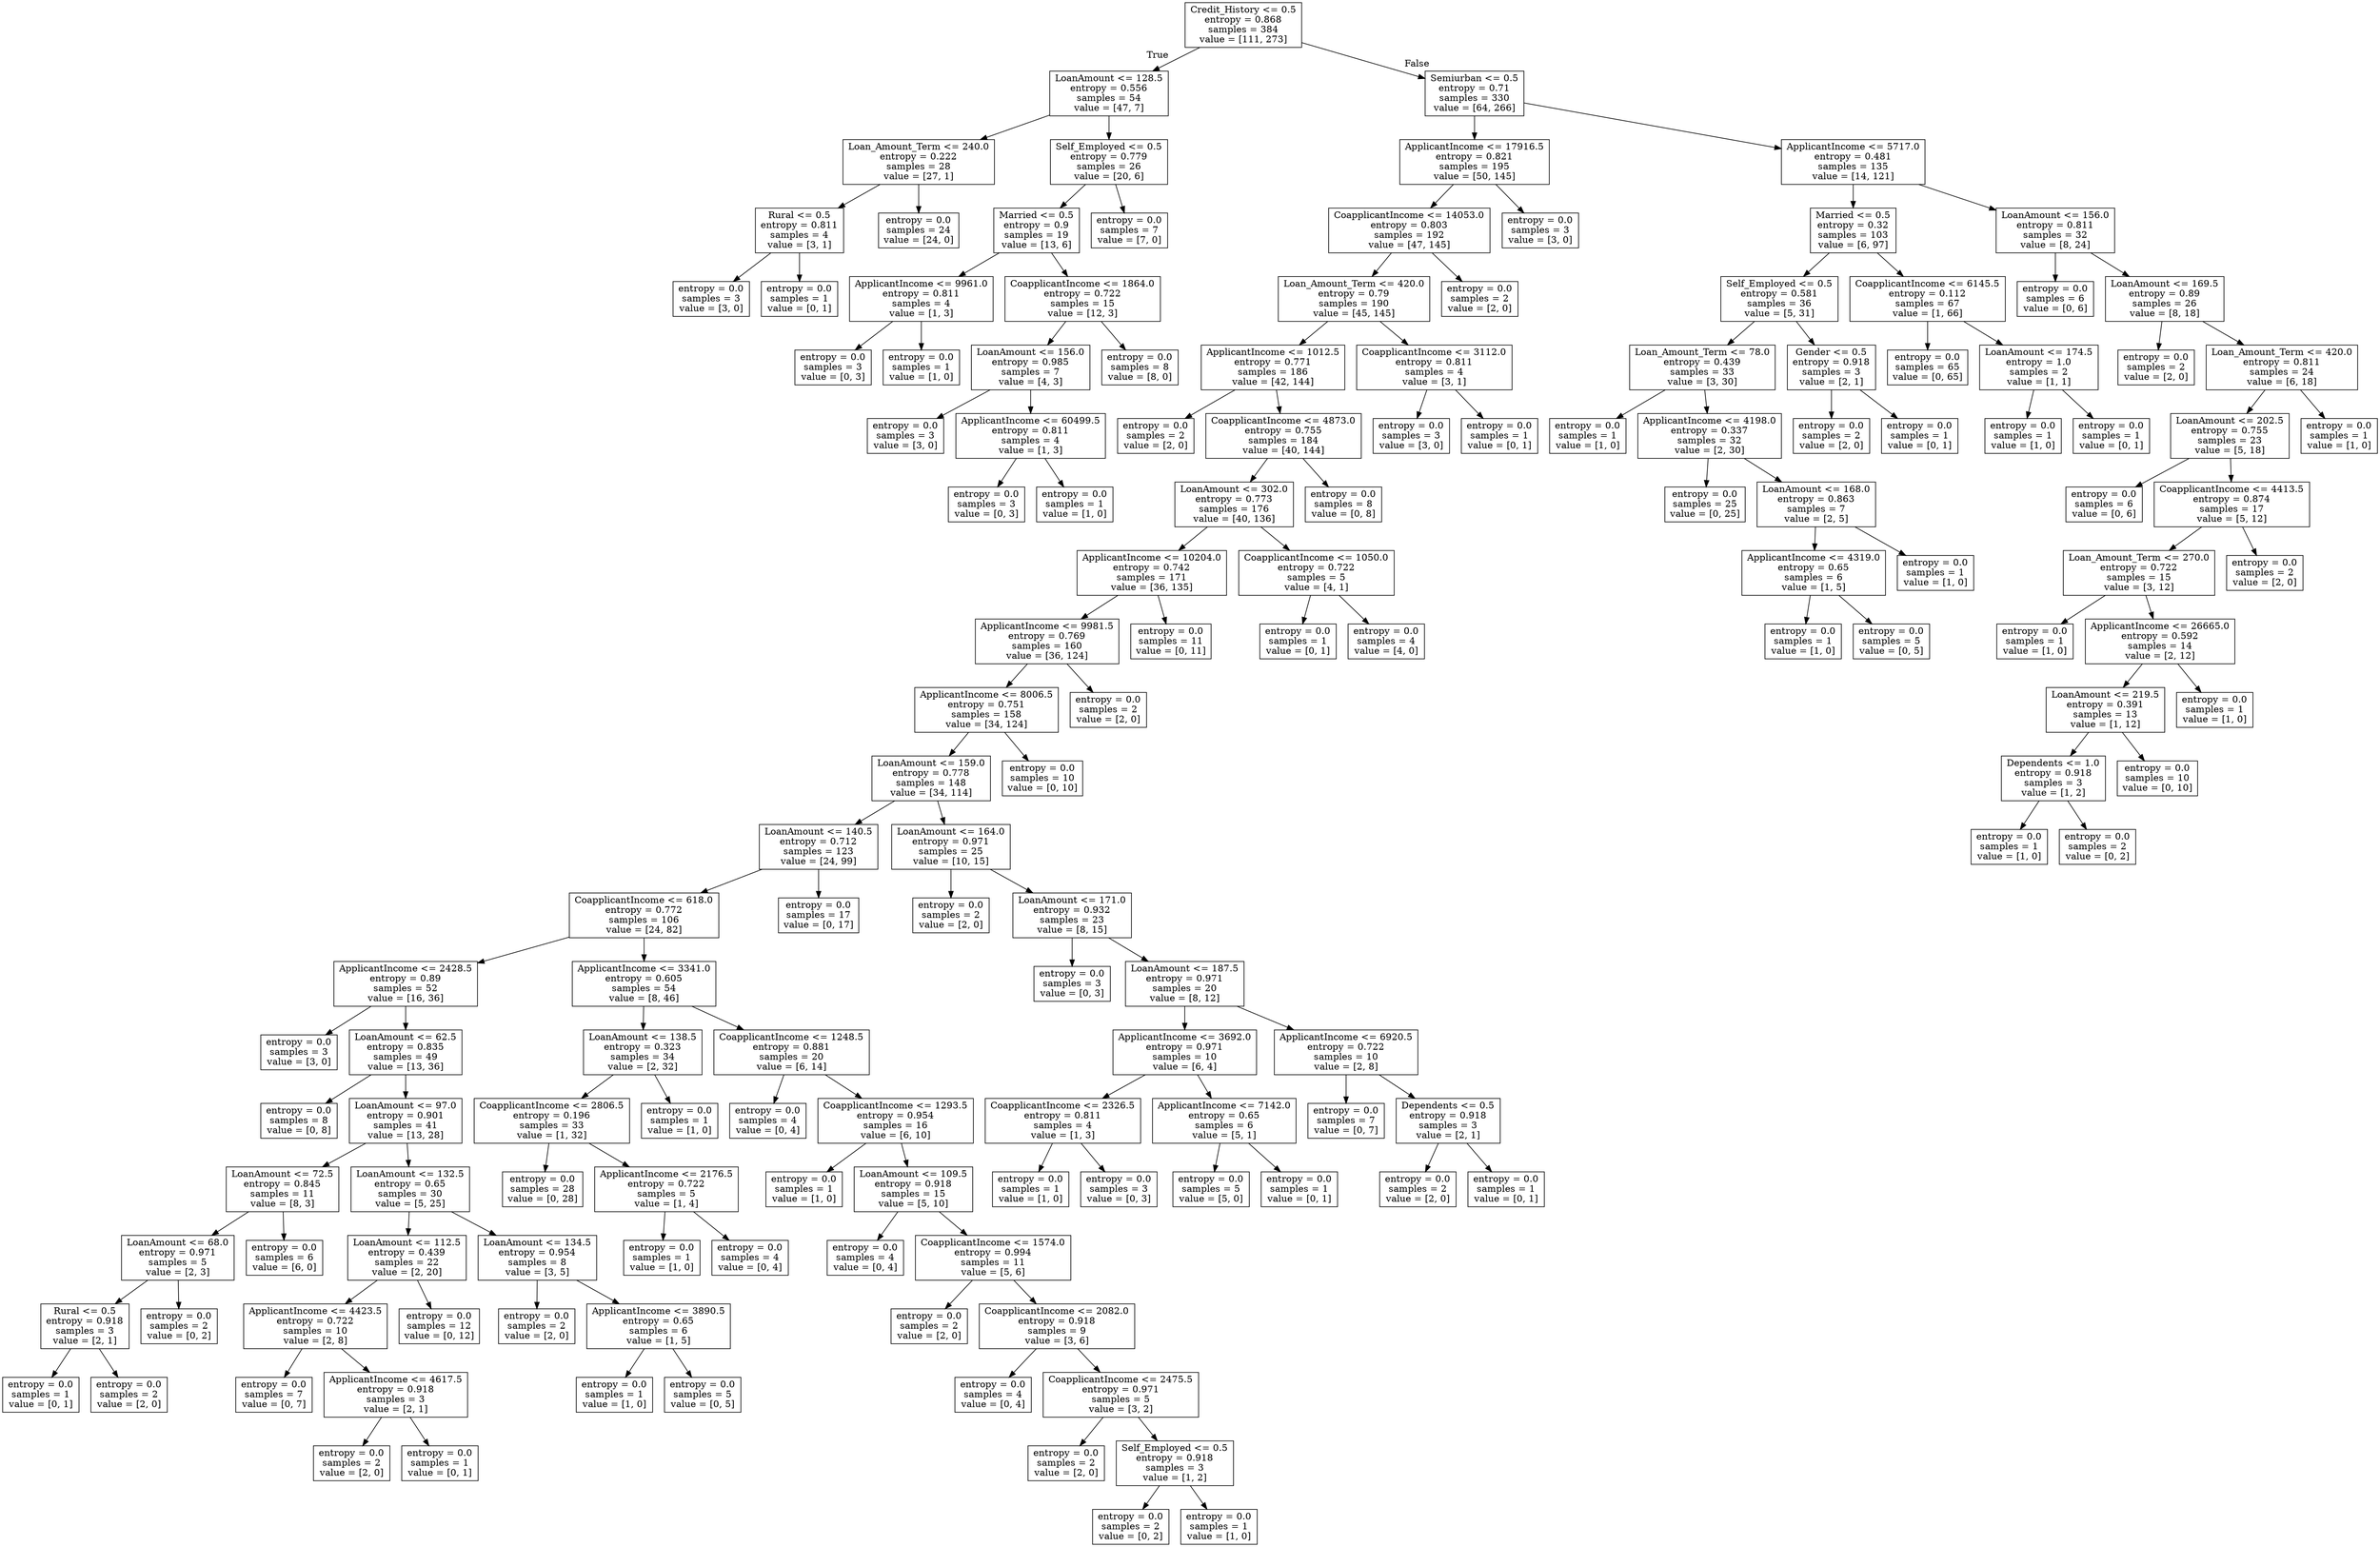 digraph Tree {
node [shape=box] ;
0 [label="Credit_History <= 0.5\nentropy = 0.868\nsamples = 384\nvalue = [111, 273]"] ;
1 [label="LoanAmount <= 128.5\nentropy = 0.556\nsamples = 54\nvalue = [47, 7]"] ;
0 -> 1 [labeldistance=2.5, labelangle=45, headlabel="True"] ;
2 [label="Loan_Amount_Term <= 240.0\nentropy = 0.222\nsamples = 28\nvalue = [27, 1]"] ;
1 -> 2 ;
3 [label="Rural <= 0.5\nentropy = 0.811\nsamples = 4\nvalue = [3, 1]"] ;
2 -> 3 ;
4 [label="entropy = 0.0\nsamples = 3\nvalue = [3, 0]"] ;
3 -> 4 ;
5 [label="entropy = 0.0\nsamples = 1\nvalue = [0, 1]"] ;
3 -> 5 ;
6 [label="entropy = 0.0\nsamples = 24\nvalue = [24, 0]"] ;
2 -> 6 ;
7 [label="Self_Employed <= 0.5\nentropy = 0.779\nsamples = 26\nvalue = [20, 6]"] ;
1 -> 7 ;
8 [label="Married <= 0.5\nentropy = 0.9\nsamples = 19\nvalue = [13, 6]"] ;
7 -> 8 ;
9 [label="ApplicantIncome <= 9961.0\nentropy = 0.811\nsamples = 4\nvalue = [1, 3]"] ;
8 -> 9 ;
10 [label="entropy = 0.0\nsamples = 3\nvalue = [0, 3]"] ;
9 -> 10 ;
11 [label="entropy = 0.0\nsamples = 1\nvalue = [1, 0]"] ;
9 -> 11 ;
12 [label="CoapplicantIncome <= 1864.0\nentropy = 0.722\nsamples = 15\nvalue = [12, 3]"] ;
8 -> 12 ;
13 [label="LoanAmount <= 156.0\nentropy = 0.985\nsamples = 7\nvalue = [4, 3]"] ;
12 -> 13 ;
14 [label="entropy = 0.0\nsamples = 3\nvalue = [3, 0]"] ;
13 -> 14 ;
15 [label="ApplicantIncome <= 60499.5\nentropy = 0.811\nsamples = 4\nvalue = [1, 3]"] ;
13 -> 15 ;
16 [label="entropy = 0.0\nsamples = 3\nvalue = [0, 3]"] ;
15 -> 16 ;
17 [label="entropy = 0.0\nsamples = 1\nvalue = [1, 0]"] ;
15 -> 17 ;
18 [label="entropy = 0.0\nsamples = 8\nvalue = [8, 0]"] ;
12 -> 18 ;
19 [label="entropy = 0.0\nsamples = 7\nvalue = [7, 0]"] ;
7 -> 19 ;
20 [label="Semiurban <= 0.5\nentropy = 0.71\nsamples = 330\nvalue = [64, 266]"] ;
0 -> 20 [labeldistance=2.5, labelangle=-45, headlabel="False"] ;
21 [label="ApplicantIncome <= 17916.5\nentropy = 0.821\nsamples = 195\nvalue = [50, 145]"] ;
20 -> 21 ;
22 [label="CoapplicantIncome <= 14053.0\nentropy = 0.803\nsamples = 192\nvalue = [47, 145]"] ;
21 -> 22 ;
23 [label="Loan_Amount_Term <= 420.0\nentropy = 0.79\nsamples = 190\nvalue = [45, 145]"] ;
22 -> 23 ;
24 [label="ApplicantIncome <= 1012.5\nentropy = 0.771\nsamples = 186\nvalue = [42, 144]"] ;
23 -> 24 ;
25 [label="entropy = 0.0\nsamples = 2\nvalue = [2, 0]"] ;
24 -> 25 ;
26 [label="CoapplicantIncome <= 4873.0\nentropy = 0.755\nsamples = 184\nvalue = [40, 144]"] ;
24 -> 26 ;
27 [label="LoanAmount <= 302.0\nentropy = 0.773\nsamples = 176\nvalue = [40, 136]"] ;
26 -> 27 ;
28 [label="ApplicantIncome <= 10204.0\nentropy = 0.742\nsamples = 171\nvalue = [36, 135]"] ;
27 -> 28 ;
29 [label="ApplicantIncome <= 9981.5\nentropy = 0.769\nsamples = 160\nvalue = [36, 124]"] ;
28 -> 29 ;
30 [label="ApplicantIncome <= 8006.5\nentropy = 0.751\nsamples = 158\nvalue = [34, 124]"] ;
29 -> 30 ;
31 [label="LoanAmount <= 159.0\nentropy = 0.778\nsamples = 148\nvalue = [34, 114]"] ;
30 -> 31 ;
32 [label="LoanAmount <= 140.5\nentropy = 0.712\nsamples = 123\nvalue = [24, 99]"] ;
31 -> 32 ;
33 [label="CoapplicantIncome <= 618.0\nentropy = 0.772\nsamples = 106\nvalue = [24, 82]"] ;
32 -> 33 ;
34 [label="ApplicantIncome <= 2428.5\nentropy = 0.89\nsamples = 52\nvalue = [16, 36]"] ;
33 -> 34 ;
35 [label="entropy = 0.0\nsamples = 3\nvalue = [3, 0]"] ;
34 -> 35 ;
36 [label="LoanAmount <= 62.5\nentropy = 0.835\nsamples = 49\nvalue = [13, 36]"] ;
34 -> 36 ;
37 [label="entropy = 0.0\nsamples = 8\nvalue = [0, 8]"] ;
36 -> 37 ;
38 [label="LoanAmount <= 97.0\nentropy = 0.901\nsamples = 41\nvalue = [13, 28]"] ;
36 -> 38 ;
39 [label="LoanAmount <= 72.5\nentropy = 0.845\nsamples = 11\nvalue = [8, 3]"] ;
38 -> 39 ;
40 [label="LoanAmount <= 68.0\nentropy = 0.971\nsamples = 5\nvalue = [2, 3]"] ;
39 -> 40 ;
41 [label="Rural <= 0.5\nentropy = 0.918\nsamples = 3\nvalue = [2, 1]"] ;
40 -> 41 ;
42 [label="entropy = 0.0\nsamples = 1\nvalue = [0, 1]"] ;
41 -> 42 ;
43 [label="entropy = 0.0\nsamples = 2\nvalue = [2, 0]"] ;
41 -> 43 ;
44 [label="entropy = 0.0\nsamples = 2\nvalue = [0, 2]"] ;
40 -> 44 ;
45 [label="entropy = 0.0\nsamples = 6\nvalue = [6, 0]"] ;
39 -> 45 ;
46 [label="LoanAmount <= 132.5\nentropy = 0.65\nsamples = 30\nvalue = [5, 25]"] ;
38 -> 46 ;
47 [label="LoanAmount <= 112.5\nentropy = 0.439\nsamples = 22\nvalue = [2, 20]"] ;
46 -> 47 ;
48 [label="ApplicantIncome <= 4423.5\nentropy = 0.722\nsamples = 10\nvalue = [2, 8]"] ;
47 -> 48 ;
49 [label="entropy = 0.0\nsamples = 7\nvalue = [0, 7]"] ;
48 -> 49 ;
50 [label="ApplicantIncome <= 4617.5\nentropy = 0.918\nsamples = 3\nvalue = [2, 1]"] ;
48 -> 50 ;
51 [label="entropy = 0.0\nsamples = 2\nvalue = [2, 0]"] ;
50 -> 51 ;
52 [label="entropy = 0.0\nsamples = 1\nvalue = [0, 1]"] ;
50 -> 52 ;
53 [label="entropy = 0.0\nsamples = 12\nvalue = [0, 12]"] ;
47 -> 53 ;
54 [label="LoanAmount <= 134.5\nentropy = 0.954\nsamples = 8\nvalue = [3, 5]"] ;
46 -> 54 ;
55 [label="entropy = 0.0\nsamples = 2\nvalue = [2, 0]"] ;
54 -> 55 ;
56 [label="ApplicantIncome <= 3890.5\nentropy = 0.65\nsamples = 6\nvalue = [1, 5]"] ;
54 -> 56 ;
57 [label="entropy = 0.0\nsamples = 1\nvalue = [1, 0]"] ;
56 -> 57 ;
58 [label="entropy = 0.0\nsamples = 5\nvalue = [0, 5]"] ;
56 -> 58 ;
59 [label="ApplicantIncome <= 3341.0\nentropy = 0.605\nsamples = 54\nvalue = [8, 46]"] ;
33 -> 59 ;
60 [label="LoanAmount <= 138.5\nentropy = 0.323\nsamples = 34\nvalue = [2, 32]"] ;
59 -> 60 ;
61 [label="CoapplicantIncome <= 2806.5\nentropy = 0.196\nsamples = 33\nvalue = [1, 32]"] ;
60 -> 61 ;
62 [label="entropy = 0.0\nsamples = 28\nvalue = [0, 28]"] ;
61 -> 62 ;
63 [label="ApplicantIncome <= 2176.5\nentropy = 0.722\nsamples = 5\nvalue = [1, 4]"] ;
61 -> 63 ;
64 [label="entropy = 0.0\nsamples = 1\nvalue = [1, 0]"] ;
63 -> 64 ;
65 [label="entropy = 0.0\nsamples = 4\nvalue = [0, 4]"] ;
63 -> 65 ;
66 [label="entropy = 0.0\nsamples = 1\nvalue = [1, 0]"] ;
60 -> 66 ;
67 [label="CoapplicantIncome <= 1248.5\nentropy = 0.881\nsamples = 20\nvalue = [6, 14]"] ;
59 -> 67 ;
68 [label="entropy = 0.0\nsamples = 4\nvalue = [0, 4]"] ;
67 -> 68 ;
69 [label="CoapplicantIncome <= 1293.5\nentropy = 0.954\nsamples = 16\nvalue = [6, 10]"] ;
67 -> 69 ;
70 [label="entropy = 0.0\nsamples = 1\nvalue = [1, 0]"] ;
69 -> 70 ;
71 [label="LoanAmount <= 109.5\nentropy = 0.918\nsamples = 15\nvalue = [5, 10]"] ;
69 -> 71 ;
72 [label="entropy = 0.0\nsamples = 4\nvalue = [0, 4]"] ;
71 -> 72 ;
73 [label="CoapplicantIncome <= 1574.0\nentropy = 0.994\nsamples = 11\nvalue = [5, 6]"] ;
71 -> 73 ;
74 [label="entropy = 0.0\nsamples = 2\nvalue = [2, 0]"] ;
73 -> 74 ;
75 [label="CoapplicantIncome <= 2082.0\nentropy = 0.918\nsamples = 9\nvalue = [3, 6]"] ;
73 -> 75 ;
76 [label="entropy = 0.0\nsamples = 4\nvalue = [0, 4]"] ;
75 -> 76 ;
77 [label="CoapplicantIncome <= 2475.5\nentropy = 0.971\nsamples = 5\nvalue = [3, 2]"] ;
75 -> 77 ;
78 [label="entropy = 0.0\nsamples = 2\nvalue = [2, 0]"] ;
77 -> 78 ;
79 [label="Self_Employed <= 0.5\nentropy = 0.918\nsamples = 3\nvalue = [1, 2]"] ;
77 -> 79 ;
80 [label="entropy = 0.0\nsamples = 2\nvalue = [0, 2]"] ;
79 -> 80 ;
81 [label="entropy = 0.0\nsamples = 1\nvalue = [1, 0]"] ;
79 -> 81 ;
82 [label="entropy = 0.0\nsamples = 17\nvalue = [0, 17]"] ;
32 -> 82 ;
83 [label="LoanAmount <= 164.0\nentropy = 0.971\nsamples = 25\nvalue = [10, 15]"] ;
31 -> 83 ;
84 [label="entropy = 0.0\nsamples = 2\nvalue = [2, 0]"] ;
83 -> 84 ;
85 [label="LoanAmount <= 171.0\nentropy = 0.932\nsamples = 23\nvalue = [8, 15]"] ;
83 -> 85 ;
86 [label="entropy = 0.0\nsamples = 3\nvalue = [0, 3]"] ;
85 -> 86 ;
87 [label="LoanAmount <= 187.5\nentropy = 0.971\nsamples = 20\nvalue = [8, 12]"] ;
85 -> 87 ;
88 [label="ApplicantIncome <= 3692.0\nentropy = 0.971\nsamples = 10\nvalue = [6, 4]"] ;
87 -> 88 ;
89 [label="CoapplicantIncome <= 2326.5\nentropy = 0.811\nsamples = 4\nvalue = [1, 3]"] ;
88 -> 89 ;
90 [label="entropy = 0.0\nsamples = 1\nvalue = [1, 0]"] ;
89 -> 90 ;
91 [label="entropy = 0.0\nsamples = 3\nvalue = [0, 3]"] ;
89 -> 91 ;
92 [label="ApplicantIncome <= 7142.0\nentropy = 0.65\nsamples = 6\nvalue = [5, 1]"] ;
88 -> 92 ;
93 [label="entropy = 0.0\nsamples = 5\nvalue = [5, 0]"] ;
92 -> 93 ;
94 [label="entropy = 0.0\nsamples = 1\nvalue = [0, 1]"] ;
92 -> 94 ;
95 [label="ApplicantIncome <= 6920.5\nentropy = 0.722\nsamples = 10\nvalue = [2, 8]"] ;
87 -> 95 ;
96 [label="entropy = 0.0\nsamples = 7\nvalue = [0, 7]"] ;
95 -> 96 ;
97 [label="Dependents <= 0.5\nentropy = 0.918\nsamples = 3\nvalue = [2, 1]"] ;
95 -> 97 ;
98 [label="entropy = 0.0\nsamples = 2\nvalue = [2, 0]"] ;
97 -> 98 ;
99 [label="entropy = 0.0\nsamples = 1\nvalue = [0, 1]"] ;
97 -> 99 ;
100 [label="entropy = 0.0\nsamples = 10\nvalue = [0, 10]"] ;
30 -> 100 ;
101 [label="entropy = 0.0\nsamples = 2\nvalue = [2, 0]"] ;
29 -> 101 ;
102 [label="entropy = 0.0\nsamples = 11\nvalue = [0, 11]"] ;
28 -> 102 ;
103 [label="CoapplicantIncome <= 1050.0\nentropy = 0.722\nsamples = 5\nvalue = [4, 1]"] ;
27 -> 103 ;
104 [label="entropy = 0.0\nsamples = 1\nvalue = [0, 1]"] ;
103 -> 104 ;
105 [label="entropy = 0.0\nsamples = 4\nvalue = [4, 0]"] ;
103 -> 105 ;
106 [label="entropy = 0.0\nsamples = 8\nvalue = [0, 8]"] ;
26 -> 106 ;
107 [label="CoapplicantIncome <= 3112.0\nentropy = 0.811\nsamples = 4\nvalue = [3, 1]"] ;
23 -> 107 ;
108 [label="entropy = 0.0\nsamples = 3\nvalue = [3, 0]"] ;
107 -> 108 ;
109 [label="entropy = 0.0\nsamples = 1\nvalue = [0, 1]"] ;
107 -> 109 ;
110 [label="entropy = 0.0\nsamples = 2\nvalue = [2, 0]"] ;
22 -> 110 ;
111 [label="entropy = 0.0\nsamples = 3\nvalue = [3, 0]"] ;
21 -> 111 ;
112 [label="ApplicantIncome <= 5717.0\nentropy = 0.481\nsamples = 135\nvalue = [14, 121]"] ;
20 -> 112 ;
113 [label="Married <= 0.5\nentropy = 0.32\nsamples = 103\nvalue = [6, 97]"] ;
112 -> 113 ;
114 [label="Self_Employed <= 0.5\nentropy = 0.581\nsamples = 36\nvalue = [5, 31]"] ;
113 -> 114 ;
115 [label="Loan_Amount_Term <= 78.0\nentropy = 0.439\nsamples = 33\nvalue = [3, 30]"] ;
114 -> 115 ;
116 [label="entropy = 0.0\nsamples = 1\nvalue = [1, 0]"] ;
115 -> 116 ;
117 [label="ApplicantIncome <= 4198.0\nentropy = 0.337\nsamples = 32\nvalue = [2, 30]"] ;
115 -> 117 ;
118 [label="entropy = 0.0\nsamples = 25\nvalue = [0, 25]"] ;
117 -> 118 ;
119 [label="LoanAmount <= 168.0\nentropy = 0.863\nsamples = 7\nvalue = [2, 5]"] ;
117 -> 119 ;
120 [label="ApplicantIncome <= 4319.0\nentropy = 0.65\nsamples = 6\nvalue = [1, 5]"] ;
119 -> 120 ;
121 [label="entropy = 0.0\nsamples = 1\nvalue = [1, 0]"] ;
120 -> 121 ;
122 [label="entropy = 0.0\nsamples = 5\nvalue = [0, 5]"] ;
120 -> 122 ;
123 [label="entropy = 0.0\nsamples = 1\nvalue = [1, 0]"] ;
119 -> 123 ;
124 [label="Gender <= 0.5\nentropy = 0.918\nsamples = 3\nvalue = [2, 1]"] ;
114 -> 124 ;
125 [label="entropy = 0.0\nsamples = 2\nvalue = [2, 0]"] ;
124 -> 125 ;
126 [label="entropy = 0.0\nsamples = 1\nvalue = [0, 1]"] ;
124 -> 126 ;
127 [label="CoapplicantIncome <= 6145.5\nentropy = 0.112\nsamples = 67\nvalue = [1, 66]"] ;
113 -> 127 ;
128 [label="entropy = 0.0\nsamples = 65\nvalue = [0, 65]"] ;
127 -> 128 ;
129 [label="LoanAmount <= 174.5\nentropy = 1.0\nsamples = 2\nvalue = [1, 1]"] ;
127 -> 129 ;
130 [label="entropy = 0.0\nsamples = 1\nvalue = [1, 0]"] ;
129 -> 130 ;
131 [label="entropy = 0.0\nsamples = 1\nvalue = [0, 1]"] ;
129 -> 131 ;
132 [label="LoanAmount <= 156.0\nentropy = 0.811\nsamples = 32\nvalue = [8, 24]"] ;
112 -> 132 ;
133 [label="entropy = 0.0\nsamples = 6\nvalue = [0, 6]"] ;
132 -> 133 ;
134 [label="LoanAmount <= 169.5\nentropy = 0.89\nsamples = 26\nvalue = [8, 18]"] ;
132 -> 134 ;
135 [label="entropy = 0.0\nsamples = 2\nvalue = [2, 0]"] ;
134 -> 135 ;
136 [label="Loan_Amount_Term <= 420.0\nentropy = 0.811\nsamples = 24\nvalue = [6, 18]"] ;
134 -> 136 ;
137 [label="LoanAmount <= 202.5\nentropy = 0.755\nsamples = 23\nvalue = [5, 18]"] ;
136 -> 137 ;
138 [label="entropy = 0.0\nsamples = 6\nvalue = [0, 6]"] ;
137 -> 138 ;
139 [label="CoapplicantIncome <= 4413.5\nentropy = 0.874\nsamples = 17\nvalue = [5, 12]"] ;
137 -> 139 ;
140 [label="Loan_Amount_Term <= 270.0\nentropy = 0.722\nsamples = 15\nvalue = [3, 12]"] ;
139 -> 140 ;
141 [label="entropy = 0.0\nsamples = 1\nvalue = [1, 0]"] ;
140 -> 141 ;
142 [label="ApplicantIncome <= 26665.0\nentropy = 0.592\nsamples = 14\nvalue = [2, 12]"] ;
140 -> 142 ;
143 [label="LoanAmount <= 219.5\nentropy = 0.391\nsamples = 13\nvalue = [1, 12]"] ;
142 -> 143 ;
144 [label="Dependents <= 1.0\nentropy = 0.918\nsamples = 3\nvalue = [1, 2]"] ;
143 -> 144 ;
145 [label="entropy = 0.0\nsamples = 1\nvalue = [1, 0]"] ;
144 -> 145 ;
146 [label="entropy = 0.0\nsamples = 2\nvalue = [0, 2]"] ;
144 -> 146 ;
147 [label="entropy = 0.0\nsamples = 10\nvalue = [0, 10]"] ;
143 -> 147 ;
148 [label="entropy = 0.0\nsamples = 1\nvalue = [1, 0]"] ;
142 -> 148 ;
149 [label="entropy = 0.0\nsamples = 2\nvalue = [2, 0]"] ;
139 -> 149 ;
150 [label="entropy = 0.0\nsamples = 1\nvalue = [1, 0]"] ;
136 -> 150 ;
}